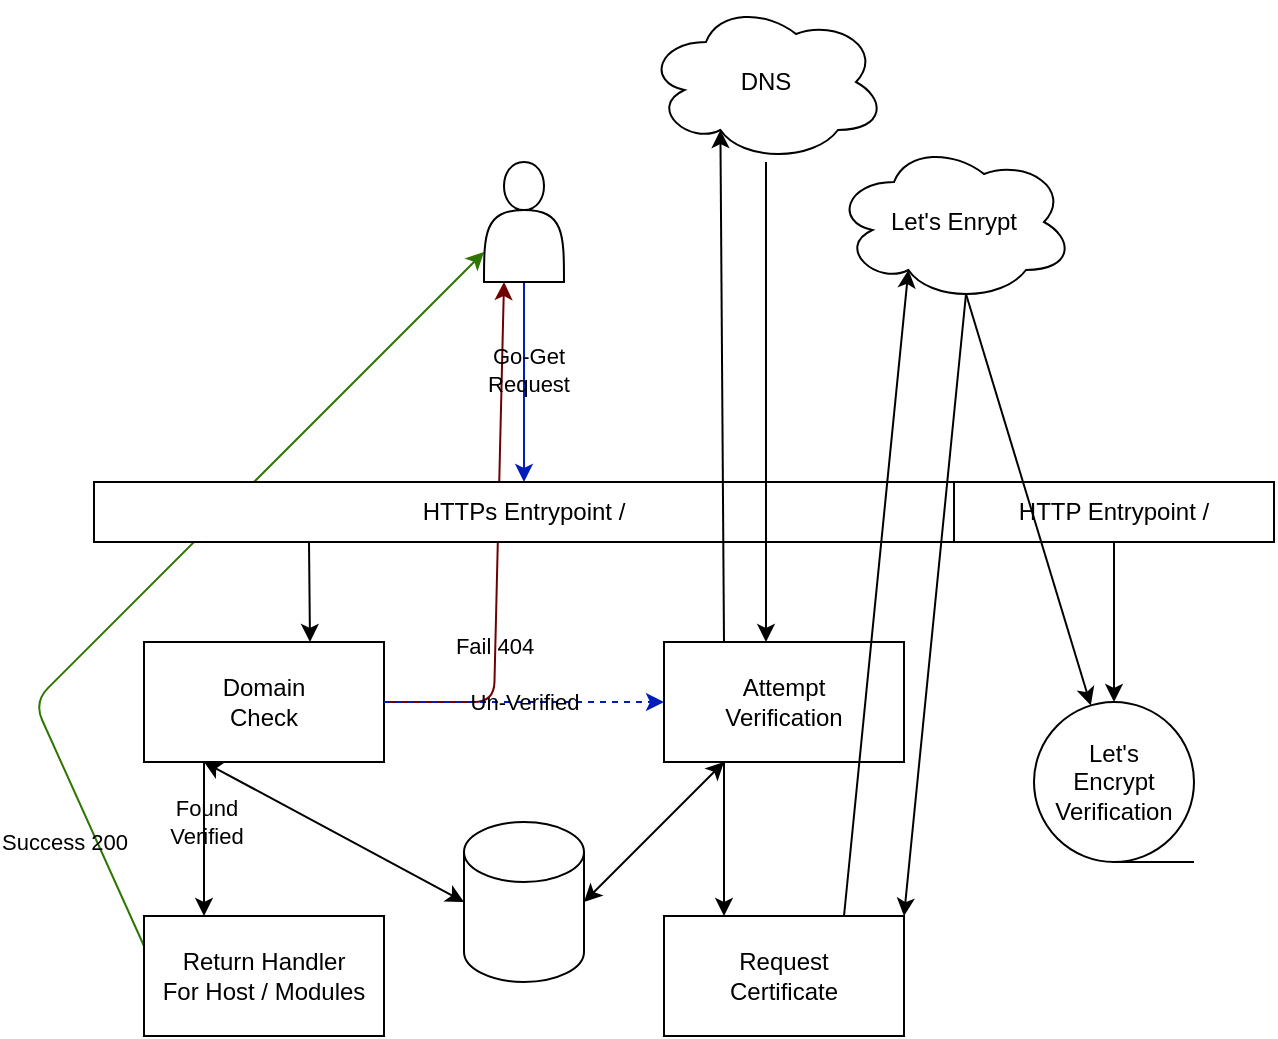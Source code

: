 <mxfile>
    <diagram id="SWZavZyrACx5v4KhmRbH" name="Page-1">
        <mxGraphModel dx="612" dy="1907" grid="1" gridSize="10" guides="1" tooltips="1" connect="1" arrows="1" fold="1" page="1" pageScale="1" pageWidth="850" pageHeight="1100" background="#ffffff" math="0" shadow="0">
            <root>
                <mxCell id="0"/>
                <mxCell id="1" parent="0"/>
                <mxCell id="29" style="edgeStyle=none;html=1;entryX=0.25;entryY=1;entryDx=0;entryDy=0;fillColor=#a20025;strokeColor=#6F0000;labelBorderColor=none;labelBackgroundColor=none;" edge="1" parent="1" source="11" target="6">
                    <mxGeometry relative="1" as="geometry">
                        <Array as="points">
                            <mxPoint x="400" y="150"/>
                        </Array>
                    </mxGeometry>
                </mxCell>
                <mxCell id="30" value="Fail 404" style="edgeLabel;html=1;align=center;verticalAlign=middle;resizable=0;points=[];labelBorderColor=none;labelBackgroundColor=none;" vertex="1" connectable="0" parent="29">
                    <mxGeometry x="-0.375" y="1" relative="1" as="geometry">
                        <mxPoint as="offset"/>
                    </mxGeometry>
                </mxCell>
                <mxCell id="25" value="Success 200" style="edgeStyle=none;html=1;entryX=0;entryY=0.75;entryDx=0;entryDy=0;fillColor=#60a917;strokeColor=#2D7600;labelBorderColor=none;labelBackgroundColor=none;exitX=0;exitY=0.25;exitDx=0;exitDy=0;" edge="1" parent="1" source="24" target="6">
                    <mxGeometry x="-0.717" y="15" relative="1" as="geometry">
                        <mxPoint x="480" y="480" as="targetPoint"/>
                        <Array as="points">
                            <mxPoint x="170" y="150"/>
                        </Array>
                        <mxPoint as="offset"/>
                    </mxGeometry>
                </mxCell>
                <mxCell id="2" value="HTTPs Entrypoint /" style="rounded=0;whiteSpace=wrap;html=1;labelBorderColor=none;labelBackgroundColor=none;" vertex="1" parent="1">
                    <mxGeometry x="200" y="40" width="430" height="30" as="geometry"/>
                </mxCell>
                <mxCell id="5" value="" style="edgeStyle=none;html=1;labelBorderColor=none;labelBackgroundColor=none;" edge="1" parent="1" source="3" target="4">
                    <mxGeometry relative="1" as="geometry"/>
                </mxCell>
                <mxCell id="3" value="HTTP Entrypoint /" style="rounded=0;whiteSpace=wrap;html=1;labelBorderColor=none;labelBackgroundColor=none;" vertex="1" parent="1">
                    <mxGeometry x="630" y="40" width="160" height="30" as="geometry"/>
                </mxCell>
                <mxCell id="4" value="Let's&lt;br&gt;Encrypt&lt;br&gt;Verification" style="shape=tapeData;whiteSpace=wrap;html=1;perimeter=ellipsePerimeter;labelBorderColor=none;labelBackgroundColor=none;" vertex="1" parent="1">
                    <mxGeometry x="670" y="150" width="80" height="80" as="geometry"/>
                </mxCell>
                <mxCell id="7" style="edgeStyle=none;html=1;fillColor=#0050ef;strokeColor=#001DBC;labelBorderColor=none;labelBackgroundColor=none;" edge="1" parent="1" source="6" target="2">
                    <mxGeometry relative="1" as="geometry"/>
                </mxCell>
                <mxCell id="8" value="Go-Get&lt;br&gt;Request" style="edgeLabel;html=1;align=center;verticalAlign=middle;resizable=0;points=[];labelBorderColor=none;labelBackgroundColor=none;" vertex="1" connectable="0" parent="7">
                    <mxGeometry x="-0.12" y="2" relative="1" as="geometry">
                        <mxPoint as="offset"/>
                    </mxGeometry>
                </mxCell>
                <mxCell id="6" value="" style="shape=actor;whiteSpace=wrap;html=1;labelBorderColor=none;labelBackgroundColor=none;" vertex="1" parent="1">
                    <mxGeometry x="395" y="-120" width="40" height="60" as="geometry"/>
                </mxCell>
                <mxCell id="9" value="" style="endArrow=classic;html=1;exitX=0.25;exitY=1;exitDx=0;exitDy=0;labelBorderColor=none;labelBackgroundColor=none;" edge="1" parent="1" source="2">
                    <mxGeometry width="50" height="50" relative="1" as="geometry">
                        <mxPoint x="350" y="230" as="sourcePoint"/>
                        <mxPoint x="308" y="120" as="targetPoint"/>
                    </mxGeometry>
                </mxCell>
                <mxCell id="18" style="edgeStyle=none;html=1;exitX=0.25;exitY=1;exitDx=0;exitDy=0;entryX=0.25;entryY=0;entryDx=0;entryDy=0;labelBorderColor=none;labelBackgroundColor=none;" edge="1" parent="1" source="11" target="24">
                    <mxGeometry relative="1" as="geometry">
                        <mxPoint x="255" y="450" as="targetPoint"/>
                    </mxGeometry>
                </mxCell>
                <mxCell id="23" value="Found&lt;br&gt;Verified" style="edgeLabel;html=1;align=center;verticalAlign=middle;resizable=0;points=[];labelBorderColor=none;labelBackgroundColor=none;" vertex="1" connectable="0" parent="18">
                    <mxGeometry x="-0.23" y="1" relative="1" as="geometry">
                        <mxPoint as="offset"/>
                    </mxGeometry>
                </mxCell>
                <mxCell id="11" value="Domain&lt;br&gt;Check" style="rounded=0;whiteSpace=wrap;html=1;labelBorderColor=none;labelBackgroundColor=none;" vertex="1" parent="1">
                    <mxGeometry x="225" y="120" width="120" height="60" as="geometry"/>
                </mxCell>
                <mxCell id="12" value="" style="shape=cylinder3;whiteSpace=wrap;html=1;boundedLbl=1;backgroundOutline=1;size=15;labelBorderColor=none;labelBackgroundColor=none;" vertex="1" parent="1">
                    <mxGeometry x="385" y="210" width="60" height="80" as="geometry"/>
                </mxCell>
                <mxCell id="15" value="Un-Verified" style="endArrow=classic;html=1;exitX=1;exitY=0.5;exitDx=0;exitDy=0;entryX=0;entryY=0.5;entryDx=0;entryDy=0;dashed=1;fillColor=#0050ef;strokeColor=#001DBC;labelBorderColor=none;labelBackgroundColor=none;" edge="1" parent="1" source="11" target="16">
                    <mxGeometry width="50" height="50" relative="1" as="geometry">
                        <mxPoint x="355" y="340" as="sourcePoint"/>
                        <mxPoint x="255" y="280" as="targetPoint"/>
                    </mxGeometry>
                </mxCell>
                <mxCell id="34" style="edgeStyle=none;html=1;exitX=0.25;exitY=0;exitDx=0;exitDy=0;labelBackgroundColor=none;labelBorderColor=none;entryX=0.31;entryY=0.8;entryDx=0;entryDy=0;entryPerimeter=0;" edge="1" parent="1" source="16" target="33">
                    <mxGeometry relative="1" as="geometry"/>
                </mxCell>
                <mxCell id="16" value="Attempt&lt;br&gt;Verification" style="rounded=0;whiteSpace=wrap;html=1;labelBorderColor=none;labelBackgroundColor=none;" vertex="1" parent="1">
                    <mxGeometry x="485" y="120" width="120" height="60" as="geometry"/>
                </mxCell>
                <mxCell id="24" value="Return Handler&lt;br&gt;For Host / Modules" style="rounded=0;whiteSpace=wrap;html=1;labelBorderColor=none;labelBackgroundColor=none;" vertex="1" parent="1">
                    <mxGeometry x="225" y="257" width="120" height="60" as="geometry"/>
                </mxCell>
                <mxCell id="42" style="edgeStyle=none;html=1;exitX=0.75;exitY=0;exitDx=0;exitDy=0;entryX=0.31;entryY=0.8;entryDx=0;entryDy=0;entryPerimeter=0;labelBackgroundColor=none;labelBorderColor=none;" edge="1" parent="1" source="26" target="32">
                    <mxGeometry relative="1" as="geometry"/>
                </mxCell>
                <mxCell id="26" value="Request&lt;br&gt;Certificate" style="rounded=0;whiteSpace=wrap;html=1;labelBorderColor=none;labelBackgroundColor=none;" vertex="1" parent="1">
                    <mxGeometry x="485" y="257" width="120" height="60" as="geometry"/>
                </mxCell>
                <mxCell id="43" style="edgeStyle=none;html=1;exitX=0.55;exitY=0.95;exitDx=0;exitDy=0;exitPerimeter=0;entryX=1;entryY=0;entryDx=0;entryDy=0;labelBackgroundColor=none;labelBorderColor=none;" edge="1" parent="1" source="32" target="26">
                    <mxGeometry relative="1" as="geometry"/>
                </mxCell>
                <mxCell id="44" style="edgeStyle=none;html=1;exitX=0.55;exitY=0.95;exitDx=0;exitDy=0;exitPerimeter=0;labelBackgroundColor=none;labelBorderColor=none;" edge="1" parent="1" source="32" target="4">
                    <mxGeometry relative="1" as="geometry"/>
                </mxCell>
                <mxCell id="32" value="Let's Enrypt" style="ellipse;shape=cloud;whiteSpace=wrap;html=1;labelBackgroundColor=none;labelBorderColor=none;" vertex="1" parent="1">
                    <mxGeometry x="570" y="-130" width="120" height="80" as="geometry"/>
                </mxCell>
                <mxCell id="35" style="edgeStyle=none;html=1;entryX=0.425;entryY=0;entryDx=0;entryDy=0;entryPerimeter=0;labelBackgroundColor=none;labelBorderColor=none;" edge="1" parent="1" source="33" target="16">
                    <mxGeometry relative="1" as="geometry"/>
                </mxCell>
                <mxCell id="33" value="DNS" style="ellipse;shape=cloud;whiteSpace=wrap;html=1;labelBackgroundColor=none;labelBorderColor=none;strokeColor=default;" vertex="1" parent="1">
                    <mxGeometry x="476" y="-200" width="120" height="80" as="geometry"/>
                </mxCell>
                <mxCell id="39" value="" style="endArrow=classic;startArrow=classic;html=1;labelBackgroundColor=none;labelBorderColor=none;entryX=0.25;entryY=1;entryDx=0;entryDy=0;exitX=0;exitY=0.5;exitDx=0;exitDy=0;exitPerimeter=0;" edge="1" parent="1" source="12" target="11">
                    <mxGeometry width="50" height="50" relative="1" as="geometry">
                        <mxPoint x="290" y="270" as="sourcePoint"/>
                        <mxPoint x="340" y="220" as="targetPoint"/>
                    </mxGeometry>
                </mxCell>
                <mxCell id="40" value="" style="endArrow=classic;startArrow=classic;html=1;labelBackgroundColor=none;labelBorderColor=none;entryX=0.25;entryY=1;entryDx=0;entryDy=0;exitX=1;exitY=0.5;exitDx=0;exitDy=0;exitPerimeter=0;" edge="1" parent="1" source="12" target="16">
                    <mxGeometry width="50" height="50" relative="1" as="geometry">
                        <mxPoint x="410" y="400" as="sourcePoint"/>
                        <mxPoint x="460" y="350" as="targetPoint"/>
                    </mxGeometry>
                </mxCell>
                <mxCell id="41" value="" style="endArrow=classic;html=1;labelBackgroundColor=none;labelBorderColor=none;exitX=0.25;exitY=1;exitDx=0;exitDy=0;entryX=0.25;entryY=0;entryDx=0;entryDy=0;" edge="1" parent="1" source="16" target="26">
                    <mxGeometry width="50" height="50" relative="1" as="geometry">
                        <mxPoint x="550" y="240" as="sourcePoint"/>
                        <mxPoint x="600" y="190" as="targetPoint"/>
                    </mxGeometry>
                </mxCell>
            </root>
        </mxGraphModel>
    </diagram>
</mxfile>